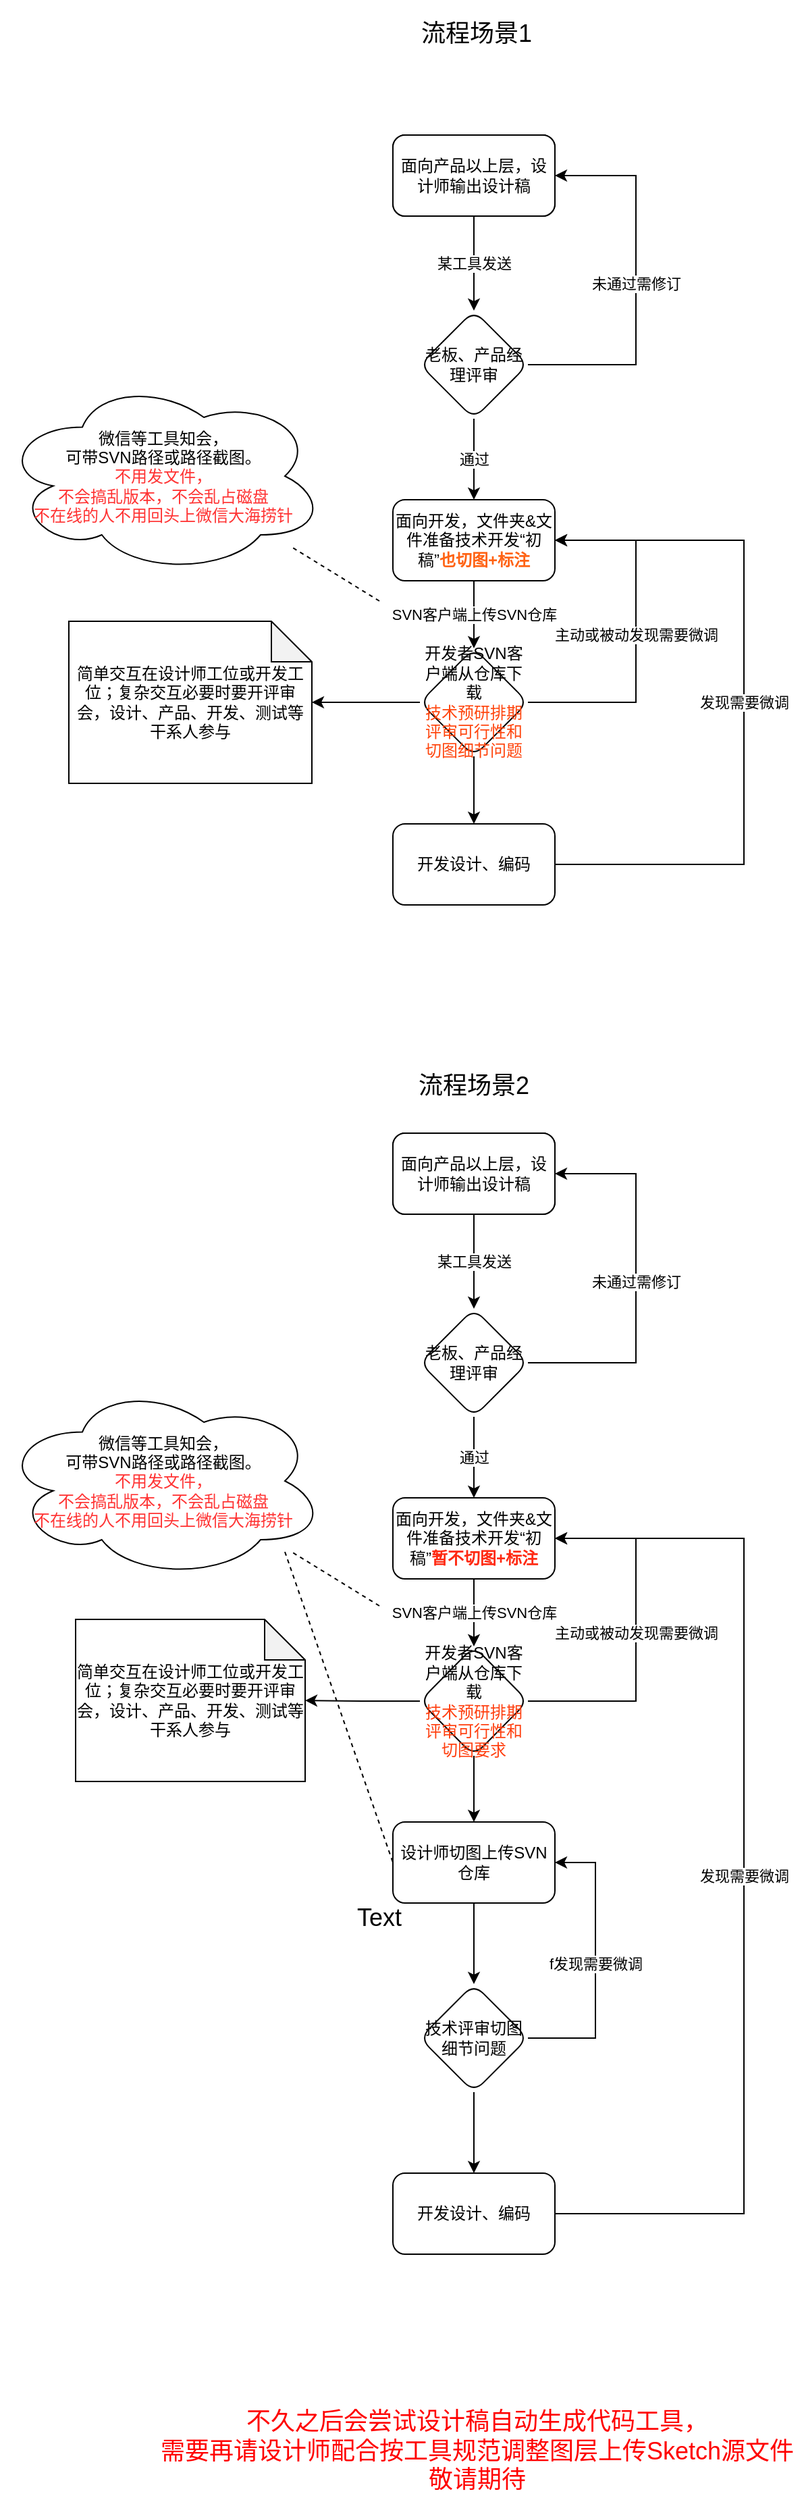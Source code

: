 <mxfile version="14.5.8" type="github">
  <diagram id="Up1Tz3Nqr01XDBwqKI9M" name="Page-1">
    <mxGraphModel dx="788" dy="522" grid="1" gridSize="10" guides="1" tooltips="1" connect="1" arrows="1" fold="1" page="1" pageScale="1" pageWidth="827" pageHeight="1169" math="0" shadow="0">
      <root>
        <mxCell id="0" />
        <mxCell id="1" parent="0" />
        <mxCell id="o22o1Z7qs1bX_3RGaiyK-1" value="" style="rounded=1;whiteSpace=wrap;html=1;" vertex="1" parent="1">
          <mxGeometry x="340" y="240" width="120" height="60" as="geometry" />
        </mxCell>
        <mxCell id="o22o1Z7qs1bX_3RGaiyK-4" value="某工具发送" style="edgeStyle=orthogonalEdgeStyle;rounded=0;orthogonalLoop=1;jettySize=auto;html=1;" edge="1" parent="1" source="o22o1Z7qs1bX_3RGaiyK-2" target="o22o1Z7qs1bX_3RGaiyK-3">
          <mxGeometry relative="1" as="geometry" />
        </mxCell>
        <mxCell id="o22o1Z7qs1bX_3RGaiyK-2" value="面向产品以上层，设计师输出设计稿" style="rounded=1;whiteSpace=wrap;html=1;" vertex="1" parent="1">
          <mxGeometry x="340" y="240" width="120" height="60" as="geometry" />
        </mxCell>
        <mxCell id="o22o1Z7qs1bX_3RGaiyK-14" value="未通过需修订" style="edgeStyle=orthogonalEdgeStyle;rounded=0;orthogonalLoop=1;jettySize=auto;html=1;entryX=1;entryY=0.5;entryDx=0;entryDy=0;" edge="1" parent="1" source="o22o1Z7qs1bX_3RGaiyK-3" target="o22o1Z7qs1bX_3RGaiyK-2">
          <mxGeometry relative="1" as="geometry">
            <mxPoint x="510" y="260" as="targetPoint" />
            <Array as="points">
              <mxPoint x="520" y="410" />
              <mxPoint x="520" y="270" />
            </Array>
          </mxGeometry>
        </mxCell>
        <mxCell id="o22o1Z7qs1bX_3RGaiyK-21" value="通过" style="edgeStyle=orthogonalEdgeStyle;rounded=0;orthogonalLoop=1;jettySize=auto;html=1;" edge="1" parent="1" source="o22o1Z7qs1bX_3RGaiyK-3" target="o22o1Z7qs1bX_3RGaiyK-20">
          <mxGeometry relative="1" as="geometry" />
        </mxCell>
        <mxCell id="o22o1Z7qs1bX_3RGaiyK-3" value="老板、产品经理评审" style="rhombus;whiteSpace=wrap;html=1;rounded=1;" vertex="1" parent="1">
          <mxGeometry x="360" y="370" width="80" height="80" as="geometry" />
        </mxCell>
        <mxCell id="o22o1Z7qs1bX_3RGaiyK-24" value="主动或被动发现需要微调" style="edgeStyle=orthogonalEdgeStyle;rounded=0;orthogonalLoop=1;jettySize=auto;html=1;entryX=1;entryY=0.5;entryDx=0;entryDy=0;" edge="1" parent="1" source="o22o1Z7qs1bX_3RGaiyK-10" target="o22o1Z7qs1bX_3RGaiyK-20">
          <mxGeometry relative="1" as="geometry">
            <mxPoint x="520" y="530" as="targetPoint" />
            <Array as="points">
              <mxPoint x="520" y="660" />
              <mxPoint x="520" y="540" />
            </Array>
          </mxGeometry>
        </mxCell>
        <mxCell id="o22o1Z7qs1bX_3RGaiyK-26" value="" style="edgeStyle=orthogonalEdgeStyle;rounded=0;orthogonalLoop=1;jettySize=auto;html=1;" edge="1" parent="1" source="o22o1Z7qs1bX_3RGaiyK-10" target="o22o1Z7qs1bX_3RGaiyK-25">
          <mxGeometry relative="1" as="geometry" />
        </mxCell>
        <mxCell id="o22o1Z7qs1bX_3RGaiyK-28" value="" style="edgeStyle=orthogonalEdgeStyle;rounded=0;orthogonalLoop=1;jettySize=auto;html=1;" edge="1" parent="1" source="o22o1Z7qs1bX_3RGaiyK-10" target="o22o1Z7qs1bX_3RGaiyK-27">
          <mxGeometry relative="1" as="geometry" />
        </mxCell>
        <mxCell id="o22o1Z7qs1bX_3RGaiyK-10" value="开发者SVN客户端从仓库下载&lt;br&gt;&lt;font color=&quot;#ff450d&quot;&gt;技术预研排期评审可行性和切图细节问题&lt;/font&gt;" style="rhombus;whiteSpace=wrap;html=1;rounded=1;" vertex="1" parent="1">
          <mxGeometry x="360" y="620" width="80" height="80" as="geometry" />
        </mxCell>
        <mxCell id="o22o1Z7qs1bX_3RGaiyK-22" value="SVN客户端上传SVN仓库" style="edgeStyle=orthogonalEdgeStyle;rounded=0;orthogonalLoop=1;jettySize=auto;html=1;entryX=0.5;entryY=0;entryDx=0;entryDy=0;" edge="1" parent="1" source="o22o1Z7qs1bX_3RGaiyK-20" target="o22o1Z7qs1bX_3RGaiyK-10">
          <mxGeometry relative="1" as="geometry" />
        </mxCell>
        <mxCell id="o22o1Z7qs1bX_3RGaiyK-20" value="面向开发，文件夹&amp;amp;文件准备技术开发“初稿”&lt;b&gt;&lt;font color=&quot;#ff6314&quot;&gt;也切图+标注&lt;/font&gt;&lt;/b&gt;" style="whiteSpace=wrap;html=1;rounded=1;" vertex="1" parent="1">
          <mxGeometry x="340" y="510" width="120" height="60" as="geometry" />
        </mxCell>
        <mxCell id="o22o1Z7qs1bX_3RGaiyK-29" value="发现需要微调" style="edgeStyle=orthogonalEdgeStyle;rounded=0;orthogonalLoop=1;jettySize=auto;html=1;entryX=1;entryY=0.5;entryDx=0;entryDy=0;" edge="1" parent="1" source="o22o1Z7qs1bX_3RGaiyK-25" target="o22o1Z7qs1bX_3RGaiyK-20">
          <mxGeometry relative="1" as="geometry">
            <mxPoint x="520" y="540" as="targetPoint" />
            <Array as="points">
              <mxPoint x="600" y="780" />
              <mxPoint x="600" y="540" />
            </Array>
          </mxGeometry>
        </mxCell>
        <mxCell id="o22o1Z7qs1bX_3RGaiyK-25" value="开发设计、编码" style="whiteSpace=wrap;html=1;rounded=1;" vertex="1" parent="1">
          <mxGeometry x="340" y="750" width="120" height="60" as="geometry" />
        </mxCell>
        <mxCell id="o22o1Z7qs1bX_3RGaiyK-27" value="简单交互在设计师工位或开发工位；复杂交互必要时要开评审会，设计、产品、开发、测试等干系人参与" style="shape=note;whiteSpace=wrap;html=1;backgroundOutline=1;darkOpacity=0.05;rounded=1;" vertex="1" parent="1">
          <mxGeometry x="100" y="600" width="180" height="120" as="geometry" />
        </mxCell>
        <mxCell id="o22o1Z7qs1bX_3RGaiyK-30" value="" style="rounded=1;whiteSpace=wrap;html=1;" vertex="1" parent="1">
          <mxGeometry x="340" y="979" width="120" height="60" as="geometry" />
        </mxCell>
        <mxCell id="o22o1Z7qs1bX_3RGaiyK-31" value="某工具发送" style="edgeStyle=orthogonalEdgeStyle;rounded=0;orthogonalLoop=1;jettySize=auto;html=1;" edge="1" parent="1" source="o22o1Z7qs1bX_3RGaiyK-32" target="o22o1Z7qs1bX_3RGaiyK-35">
          <mxGeometry relative="1" as="geometry" />
        </mxCell>
        <mxCell id="o22o1Z7qs1bX_3RGaiyK-32" value="面向产品以上层，设计师输出设计稿" style="rounded=1;whiteSpace=wrap;html=1;" vertex="1" parent="1">
          <mxGeometry x="340" y="979" width="120" height="60" as="geometry" />
        </mxCell>
        <mxCell id="o22o1Z7qs1bX_3RGaiyK-33" value="未通过需修订" style="edgeStyle=orthogonalEdgeStyle;rounded=0;orthogonalLoop=1;jettySize=auto;html=1;entryX=1;entryY=0.5;entryDx=0;entryDy=0;" edge="1" parent="1" source="o22o1Z7qs1bX_3RGaiyK-35" target="o22o1Z7qs1bX_3RGaiyK-32">
          <mxGeometry relative="1" as="geometry">
            <mxPoint x="510" y="999" as="targetPoint" />
            <Array as="points">
              <mxPoint x="520" y="1149" />
              <mxPoint x="520" y="1009" />
            </Array>
          </mxGeometry>
        </mxCell>
        <mxCell id="o22o1Z7qs1bX_3RGaiyK-34" value="通过" style="edgeStyle=orthogonalEdgeStyle;rounded=0;orthogonalLoop=1;jettySize=auto;html=1;" edge="1" parent="1" source="o22o1Z7qs1bX_3RGaiyK-35" target="o22o1Z7qs1bX_3RGaiyK-41">
          <mxGeometry relative="1" as="geometry" />
        </mxCell>
        <mxCell id="o22o1Z7qs1bX_3RGaiyK-35" value="老板、产品经理评审" style="rhombus;whiteSpace=wrap;html=1;rounded=1;" vertex="1" parent="1">
          <mxGeometry x="360" y="1109" width="80" height="80" as="geometry" />
        </mxCell>
        <mxCell id="o22o1Z7qs1bX_3RGaiyK-36" value="主动或被动发现需要微调" style="edgeStyle=orthogonalEdgeStyle;rounded=0;orthogonalLoop=1;jettySize=auto;html=1;entryX=1;entryY=0.5;entryDx=0;entryDy=0;" edge="1" parent="1" source="o22o1Z7qs1bX_3RGaiyK-39" target="o22o1Z7qs1bX_3RGaiyK-41">
          <mxGeometry relative="1" as="geometry">
            <mxPoint x="520" y="1269" as="targetPoint" />
            <Array as="points">
              <mxPoint x="520" y="1399" />
              <mxPoint x="520" y="1279" />
            </Array>
          </mxGeometry>
        </mxCell>
        <mxCell id="o22o1Z7qs1bX_3RGaiyK-38" value="" style="edgeStyle=orthogonalEdgeStyle;rounded=0;orthogonalLoop=1;jettySize=auto;html=1;" edge="1" parent="1" source="o22o1Z7qs1bX_3RGaiyK-39" target="o22o1Z7qs1bX_3RGaiyK-44">
          <mxGeometry relative="1" as="geometry" />
        </mxCell>
        <mxCell id="o22o1Z7qs1bX_3RGaiyK-46" value="" style="edgeStyle=orthogonalEdgeStyle;rounded=0;orthogonalLoop=1;jettySize=auto;html=1;" edge="1" parent="1" source="o22o1Z7qs1bX_3RGaiyK-39" target="o22o1Z7qs1bX_3RGaiyK-45">
          <mxGeometry relative="1" as="geometry" />
        </mxCell>
        <mxCell id="o22o1Z7qs1bX_3RGaiyK-39" value="开发者SVN客户端从仓库下载&lt;br&gt;&lt;font color=&quot;#ff3f0f&quot;&gt;技术预研排期评审可行性和切图要求&lt;/font&gt;" style="rhombus;whiteSpace=wrap;html=1;rounded=1;" vertex="1" parent="1">
          <mxGeometry x="360" y="1359" width="80" height="81" as="geometry" />
        </mxCell>
        <mxCell id="o22o1Z7qs1bX_3RGaiyK-40" value="SVN客户端上传SVN仓库" style="edgeStyle=orthogonalEdgeStyle;rounded=0;orthogonalLoop=1;jettySize=auto;html=1;entryX=0.5;entryY=0;entryDx=0;entryDy=0;" edge="1" parent="1" source="o22o1Z7qs1bX_3RGaiyK-41" target="o22o1Z7qs1bX_3RGaiyK-39">
          <mxGeometry relative="1" as="geometry" />
        </mxCell>
        <mxCell id="o22o1Z7qs1bX_3RGaiyK-41" value="面向开发，文件夹&amp;amp;文件准备技术开发“初稿”&lt;b&gt;&lt;font color=&quot;#ff2a12&quot;&gt;暂不切图+标注&lt;/font&gt;&lt;/b&gt;" style="whiteSpace=wrap;html=1;rounded=1;" vertex="1" parent="1">
          <mxGeometry x="340" y="1249" width="120" height="60" as="geometry" />
        </mxCell>
        <mxCell id="o22o1Z7qs1bX_3RGaiyK-42" value="发现需要微调" style="edgeStyle=orthogonalEdgeStyle;rounded=0;orthogonalLoop=1;jettySize=auto;html=1;exitX=1;exitY=0.5;exitDx=0;exitDy=0;entryX=1;entryY=0.5;entryDx=0;entryDy=0;" edge="1" parent="1" source="o22o1Z7qs1bX_3RGaiyK-43" target="o22o1Z7qs1bX_3RGaiyK-41">
          <mxGeometry relative="1" as="geometry">
            <mxPoint x="520" y="1279" as="targetPoint" />
            <Array as="points">
              <mxPoint x="600" y="1779" />
              <mxPoint x="600" y="1279" />
            </Array>
          </mxGeometry>
        </mxCell>
        <mxCell id="o22o1Z7qs1bX_3RGaiyK-43" value="开发设计、编码" style="whiteSpace=wrap;html=1;rounded=1;" vertex="1" parent="1">
          <mxGeometry x="340" y="1749" width="120" height="60" as="geometry" />
        </mxCell>
        <mxCell id="o22o1Z7qs1bX_3RGaiyK-44" value="简单交互在设计师工位或开发工位；复杂交互必要时要开评审会，设计、产品、开发、测试等干系人参与" style="shape=note;whiteSpace=wrap;html=1;backgroundOutline=1;darkOpacity=0.05;rounded=1;" vertex="1" parent="1">
          <mxGeometry x="105" y="1339" width="170" height="120" as="geometry" />
        </mxCell>
        <mxCell id="o22o1Z7qs1bX_3RGaiyK-48" value="" style="edgeStyle=orthogonalEdgeStyle;rounded=0;orthogonalLoop=1;jettySize=auto;html=1;" edge="1" parent="1" source="o22o1Z7qs1bX_3RGaiyK-45" target="o22o1Z7qs1bX_3RGaiyK-47">
          <mxGeometry relative="1" as="geometry" />
        </mxCell>
        <mxCell id="o22o1Z7qs1bX_3RGaiyK-45" value="设计师切图上传SVN仓库" style="whiteSpace=wrap;html=1;rounded=1;" vertex="1" parent="1">
          <mxGeometry x="340" y="1489" width="120" height="60" as="geometry" />
        </mxCell>
        <mxCell id="o22o1Z7qs1bX_3RGaiyK-49" style="edgeStyle=orthogonalEdgeStyle;rounded=0;orthogonalLoop=1;jettySize=auto;html=1;entryX=0.5;entryY=0;entryDx=0;entryDy=0;" edge="1" parent="1" source="o22o1Z7qs1bX_3RGaiyK-47" target="o22o1Z7qs1bX_3RGaiyK-43">
          <mxGeometry relative="1" as="geometry" />
        </mxCell>
        <mxCell id="o22o1Z7qs1bX_3RGaiyK-51" value="f发现需要微调" style="edgeStyle=orthogonalEdgeStyle;rounded=0;orthogonalLoop=1;jettySize=auto;html=1;" edge="1" parent="1" source="o22o1Z7qs1bX_3RGaiyK-47" target="o22o1Z7qs1bX_3RGaiyK-45">
          <mxGeometry relative="1" as="geometry">
            <mxPoint x="490" y="1519" as="targetPoint" />
            <Array as="points">
              <mxPoint x="490" y="1649" />
              <mxPoint x="490" y="1519" />
            </Array>
          </mxGeometry>
        </mxCell>
        <mxCell id="o22o1Z7qs1bX_3RGaiyK-47" value="技术评审切图细节问题" style="rhombus;whiteSpace=wrap;html=1;rounded=1;" vertex="1" parent="1">
          <mxGeometry x="360" y="1609" width="80" height="80" as="geometry" />
        </mxCell>
        <mxCell id="o22o1Z7qs1bX_3RGaiyK-53" value="" style="endArrow=none;dashed=1;html=1;" edge="1" parent="1">
          <mxGeometry width="50" height="50" relative="1" as="geometry">
            <mxPoint x="330" y="1329" as="sourcePoint" />
            <mxPoint x="265" y="1289" as="targetPoint" />
          </mxGeometry>
        </mxCell>
        <mxCell id="o22o1Z7qs1bX_3RGaiyK-54" value="微信等工具知会，&lt;br&gt;可带SVN路径或路径截图。&lt;br&gt;&lt;font color=&quot;#ff3333&quot;&gt;不用发文件，&lt;br&gt;不会搞乱版本，不会乱占磁盘&lt;br&gt;不在线的人不用回头上微信大海捞针&lt;/font&gt;" style="ellipse;shape=cloud;whiteSpace=wrap;html=1;" vertex="1" parent="1">
          <mxGeometry x="50" y="420" width="240" height="145" as="geometry" />
        </mxCell>
        <mxCell id="o22o1Z7qs1bX_3RGaiyK-55" value="" style="endArrow=none;dashed=1;html=1;" edge="1" parent="1">
          <mxGeometry width="50" height="50" relative="1" as="geometry">
            <mxPoint x="330" y="585" as="sourcePoint" />
            <mxPoint x="265" y="545" as="targetPoint" />
          </mxGeometry>
        </mxCell>
        <mxCell id="o22o1Z7qs1bX_3RGaiyK-56" value="" style="endArrow=none;dashed=1;html=1;exitX=0.85;exitY=0.818;exitDx=0;exitDy=0;exitPerimeter=0;entryX=0;entryY=0.5;entryDx=0;entryDy=0;" edge="1" parent="1" target="o22o1Z7qs1bX_3RGaiyK-45">
          <mxGeometry width="50" height="50" relative="1" as="geometry">
            <mxPoint x="260" y="1288.98" as="sourcePoint" />
            <mxPoint x="520" y="1429" as="targetPoint" />
          </mxGeometry>
        </mxCell>
        <mxCell id="o22o1Z7qs1bX_3RGaiyK-57" value="微信等工具知会，&lt;br&gt;可带SVN路径或路径截图。&lt;br&gt;&lt;font color=&quot;#ff3333&quot;&gt;不用发文件，&lt;br&gt;不会搞乱版本，不会乱占磁盘&lt;br&gt;不在线的人不用回头上微信大海捞针&lt;br&gt;&lt;/font&gt;" style="ellipse;shape=cloud;whiteSpace=wrap;html=1;" vertex="1" parent="1">
          <mxGeometry x="50" y="1164" width="240" height="145" as="geometry" />
        </mxCell>
        <mxCell id="o22o1Z7qs1bX_3RGaiyK-58" value="流程场景1" style="text;html=1;strokeColor=none;fillColor=none;align=center;verticalAlign=middle;whiteSpace=wrap;rounded=0;fontSize=18;" vertex="1" parent="1">
          <mxGeometry x="360" y="140" width="84" height="50" as="geometry" />
        </mxCell>
        <mxCell id="o22o1Z7qs1bX_3RGaiyK-59" value="流程场景2" style="text;html=1;strokeColor=none;fillColor=none;align=center;verticalAlign=middle;whiteSpace=wrap;rounded=0;fontSize=18;" vertex="1" parent="1">
          <mxGeometry x="358" y="919" width="84" height="50" as="geometry" />
        </mxCell>
        <mxCell id="o22o1Z7qs1bX_3RGaiyK-60" value="Text" style="text;html=1;strokeColor=none;fillColor=none;align=center;verticalAlign=middle;whiteSpace=wrap;rounded=0;fontSize=18;" vertex="1" parent="1">
          <mxGeometry x="310" y="1550" width="40" height="20" as="geometry" />
        </mxCell>
        <mxCell id="o22o1Z7qs1bX_3RGaiyK-61" value="不久之后会尝试设计稿自动生成代码工具，&lt;br&gt;需要再请设计师配合按工具规范调整图层上传Sketch源文件&lt;br&gt;敬请期待" style="text;html=1;align=center;verticalAlign=middle;resizable=0;points=[];autosize=1;strokeColor=none;fontSize=18;fontColor=#FF0000;" vertex="1" parent="1">
          <mxGeometry x="162" y="1920" width="480" height="70" as="geometry" />
        </mxCell>
      </root>
    </mxGraphModel>
  </diagram>
</mxfile>
